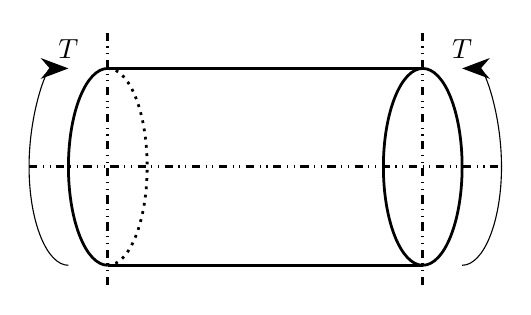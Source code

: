 \draw[-{Stealth[length=10pt]}] (-2.5,-1.25) arc (-90:-270:0.5 and 1.25);
\draw[-{Stealth[length=10pt]}] (2.5,-1.25) arc (-90:90:0.5 and 1.25);
\draw[dash dot dot, line width=1pt] (-2,-1.5) -- (-2,1.75);
\draw[dash dot dot, line width=1pt] (-3.0,0) -- (3.0,0);
\draw[dash dot dot, line width=1pt] (2,-1.5) -- (2,1.75);
\draw[dotted, line width=1pt] (-2,1.25) arc (90:-90:0.5 and 1.25);
\draw[line width=1pt] (-2,-1.25) -- (2,-1.25);
\draw[line width=1pt] (-2,-1.25) arc (-90:-270:0.5 and 1.25);
\draw[line width=1pt] (-2,1.25) -- (2,1.25);
\draw[line width=1pt] (2,0) ellipse (0.5 and 1.25);
\node at (-2.5,1.5) {$T$};
\node at (2.5,1.5) {$T$};
